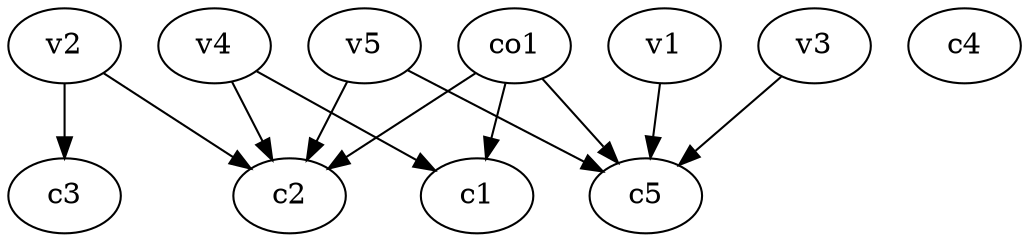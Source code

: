 strict digraph  {
c1;
c2;
c3;
c4;
c5;
v1;
v2;
v3;
v4;
v5;
co1;
v1 -> c5  [weight=1];
v2 -> c2  [weight=1];
v2 -> c3  [weight=1];
v3 -> c5  [weight=1];
v4 -> c2  [weight=1];
v4 -> c1  [weight=1];
v5 -> c5  [weight=1];
v5 -> c2  [weight=1];
co1 -> c1  [weight=1];
co1 -> c5  [weight=1];
co1 -> c2  [weight=1];
}
